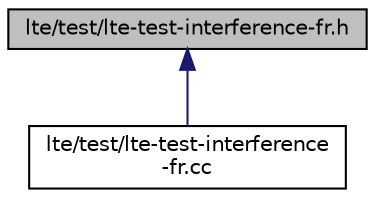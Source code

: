 digraph "lte/test/lte-test-interference-fr.h"
{
  edge [fontname="Helvetica",fontsize="10",labelfontname="Helvetica",labelfontsize="10"];
  node [fontname="Helvetica",fontsize="10",shape=record];
  Node1 [label="lte/test/lte-test-interference-fr.h",height=0.2,width=0.4,color="black", fillcolor="grey75", style="filled", fontcolor="black"];
  Node1 -> Node2 [dir="back",color="midnightblue",fontsize="10",style="solid"];
  Node2 [label="lte/test/lte-test-interference\l-fr.cc",height=0.2,width=0.4,color="black", fillcolor="white", style="filled",URL="$de/d81/lte-test-interference-fr_8cc.html"];
}
